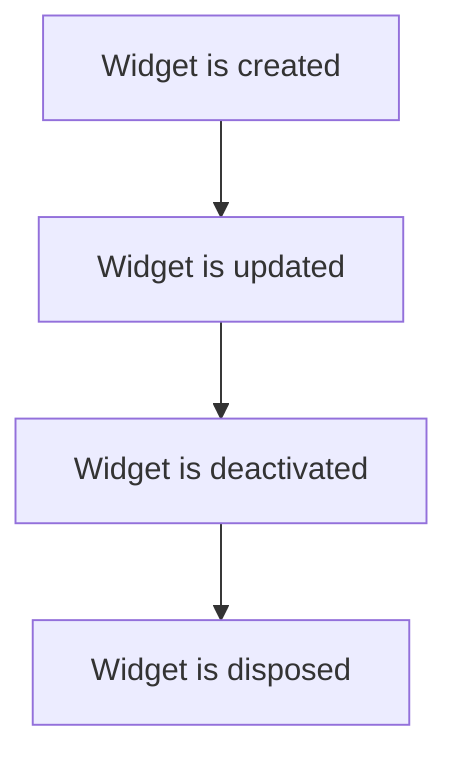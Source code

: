 graph TB
A[Widget is created]
B[Widget is updated]
C[Widget is deactivated]
D[Widget is disposed]
A-->B
B-->C
C-->D